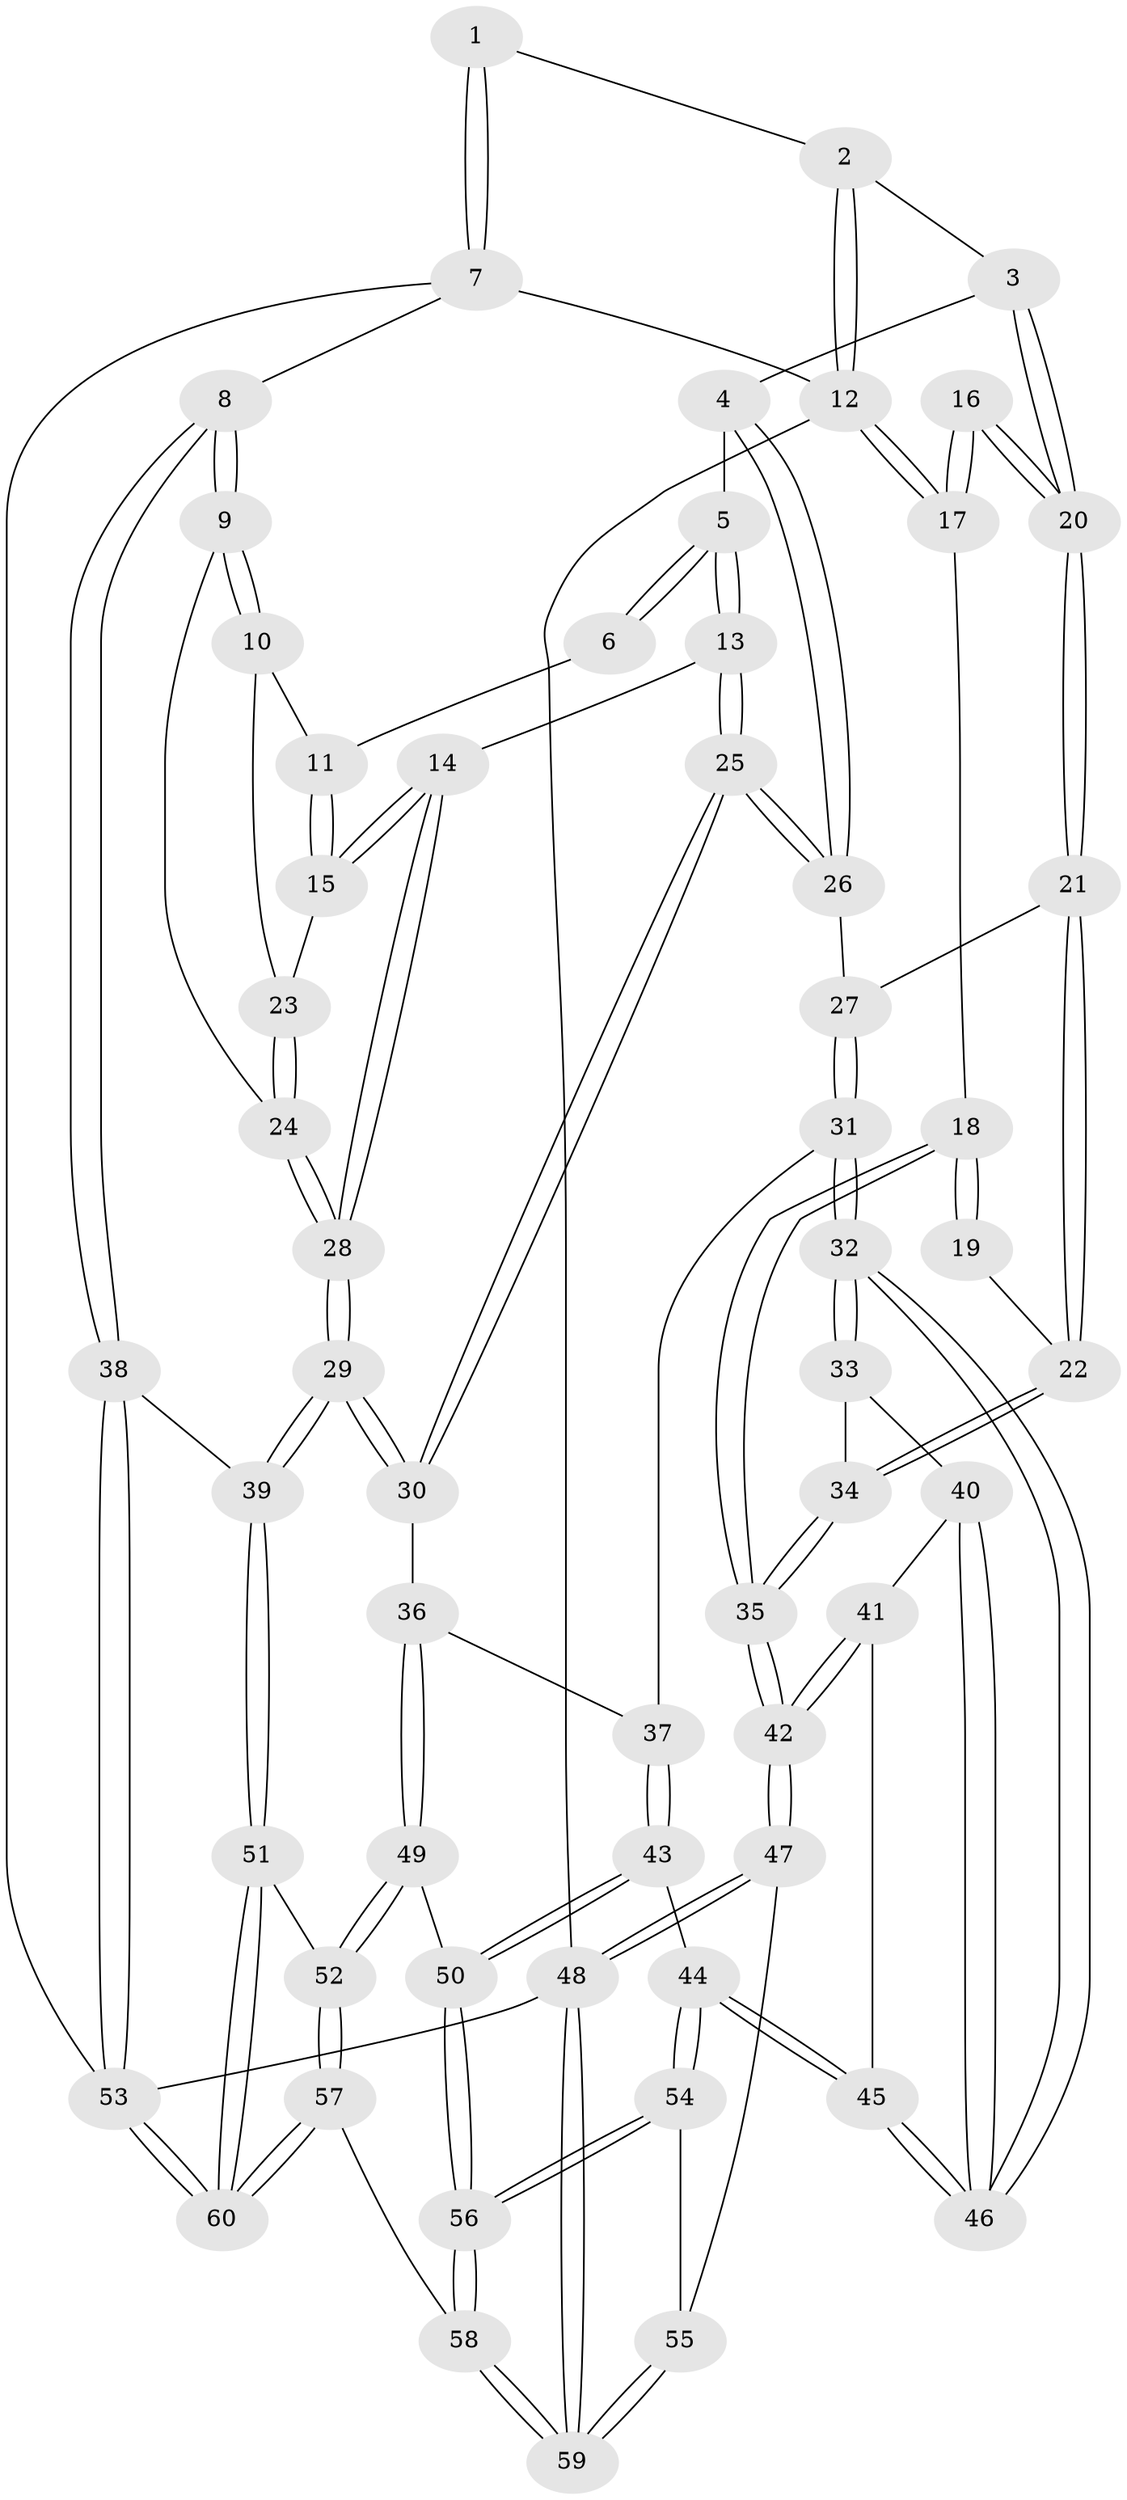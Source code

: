 // coarse degree distribution, {3: 0.3, 5: 0.2, 4: 0.35, 2: 0.15}
// Generated by graph-tools (version 1.1) at 2025/38/03/04/25 23:38:27]
// undirected, 60 vertices, 147 edges
graph export_dot {
  node [color=gray90,style=filled];
  1 [pos="+1+0"];
  2 [pos="+0.364817800096257+0"];
  3 [pos="+0.3671470560669575+0.09175545105641153"];
  4 [pos="+0.4234707098018382+0.12744169520896137"];
  5 [pos="+0.6154871861528411+0.19553728386363628"];
  6 [pos="+0.8954802589163492+0.004925222480397415"];
  7 [pos="+1+0"];
  8 [pos="+1+0.39897743136638797"];
  9 [pos="+1+0.4057575341241252"];
  10 [pos="+0.9175616394692598+0.2770512873156502"];
  11 [pos="+0.8616522783396605+0.21390584589915954"];
  12 [pos="+0+0"];
  13 [pos="+0.671711204164605+0.28394133309829717"];
  14 [pos="+0.7457950201877979+0.3159440096932578"];
  15 [pos="+0.7813329930385016+0.2962678215593762"];
  16 [pos="+0.18076815314230243+0.16957669783835524"];
  17 [pos="+0+0"];
  18 [pos="+0+0.3779181342495761"];
  19 [pos="+0.158717851442213+0.19482877703325452"];
  20 [pos="+0.35708814373115966+0.10432861729422663"];
  21 [pos="+0.30878966832205895+0.3753846242495361"];
  22 [pos="+0.07942473442194597+0.42325543886340244"];
  23 [pos="+0.8646268574200366+0.3390398101064837"];
  24 [pos="+0.9591525060567708+0.45204255634027907"];
  25 [pos="+0.5597681656317975+0.4635311087377759"];
  26 [pos="+0.5507050593012426+0.4551720698486869"];
  27 [pos="+0.3134358482115869+0.38629339318883893"];
  28 [pos="+0.8032974409821871+0.5460534204666952"];
  29 [pos="+0.7777327346977094+0.5882626147936828"];
  30 [pos="+0.5789948297273525+0.5289751187848645"];
  31 [pos="+0.31701167355012055+0.5319542990869212"];
  32 [pos="+0.20431157967315505+0.5879219908085594"];
  33 [pos="+0.1807451542970199+0.573049912894939"];
  34 [pos="+0.07434886745166809+0.4266145094811389"];
  35 [pos="+0+0.44077632952299306"];
  36 [pos="+0.5468501157362127+0.5537739049245696"];
  37 [pos="+0.3470213486594012+0.5559718003062364"];
  38 [pos="+1+0.7344388649693164"];
  39 [pos="+0.7905085200313081+0.6418524962572344"];
  40 [pos="+0.05019149582044319+0.6127866196534267"];
  41 [pos="+0+0.5896921181524051"];
  42 [pos="+0+0.5800025503630288"];
  43 [pos="+0.37140739445241483+0.7311817895671427"];
  44 [pos="+0.19349049939245339+0.7651629120604998"];
  45 [pos="+0.18652166787290814+0.73246465600805"];
  46 [pos="+0.18649203393014274+0.7320030697371367"];
  47 [pos="+0+0.7921359030214089"];
  48 [pos="+0+1"];
  49 [pos="+0.4719722969163766+0.7795730354959616"];
  50 [pos="+0.4628648327682647+0.7810337571106405"];
  51 [pos="+0.7504112477004016+0.8219769857430081"];
  52 [pos="+0.5868867619376088+0.8329107955367671"];
  53 [pos="+1+1"];
  54 [pos="+0.17053943858337461+0.8101442445628505"];
  55 [pos="+0.14305138990716662+0.8230503733965151"];
  56 [pos="+0.3360990225928562+0.9866073883056421"];
  57 [pos="+0.465108494129426+1"];
  58 [pos="+0.35671969058129294+1"];
  59 [pos="+0.022712725639156228+1"];
  60 [pos="+1+1"];
  1 -- 2;
  1 -- 7;
  1 -- 7;
  2 -- 3;
  2 -- 12;
  2 -- 12;
  3 -- 4;
  3 -- 20;
  3 -- 20;
  4 -- 5;
  4 -- 26;
  4 -- 26;
  5 -- 6;
  5 -- 6;
  5 -- 13;
  5 -- 13;
  6 -- 11;
  7 -- 8;
  7 -- 12;
  7 -- 53;
  8 -- 9;
  8 -- 9;
  8 -- 38;
  8 -- 38;
  9 -- 10;
  9 -- 10;
  9 -- 24;
  10 -- 11;
  10 -- 23;
  11 -- 15;
  11 -- 15;
  12 -- 17;
  12 -- 17;
  12 -- 48;
  13 -- 14;
  13 -- 25;
  13 -- 25;
  14 -- 15;
  14 -- 15;
  14 -- 28;
  14 -- 28;
  15 -- 23;
  16 -- 17;
  16 -- 17;
  16 -- 20;
  16 -- 20;
  17 -- 18;
  18 -- 19;
  18 -- 19;
  18 -- 35;
  18 -- 35;
  19 -- 22;
  20 -- 21;
  20 -- 21;
  21 -- 22;
  21 -- 22;
  21 -- 27;
  22 -- 34;
  22 -- 34;
  23 -- 24;
  23 -- 24;
  24 -- 28;
  24 -- 28;
  25 -- 26;
  25 -- 26;
  25 -- 30;
  25 -- 30;
  26 -- 27;
  27 -- 31;
  27 -- 31;
  28 -- 29;
  28 -- 29;
  29 -- 30;
  29 -- 30;
  29 -- 39;
  29 -- 39;
  30 -- 36;
  31 -- 32;
  31 -- 32;
  31 -- 37;
  32 -- 33;
  32 -- 33;
  32 -- 46;
  32 -- 46;
  33 -- 34;
  33 -- 40;
  34 -- 35;
  34 -- 35;
  35 -- 42;
  35 -- 42;
  36 -- 37;
  36 -- 49;
  36 -- 49;
  37 -- 43;
  37 -- 43;
  38 -- 39;
  38 -- 53;
  38 -- 53;
  39 -- 51;
  39 -- 51;
  40 -- 41;
  40 -- 46;
  40 -- 46;
  41 -- 42;
  41 -- 42;
  41 -- 45;
  42 -- 47;
  42 -- 47;
  43 -- 44;
  43 -- 50;
  43 -- 50;
  44 -- 45;
  44 -- 45;
  44 -- 54;
  44 -- 54;
  45 -- 46;
  45 -- 46;
  47 -- 48;
  47 -- 48;
  47 -- 55;
  48 -- 59;
  48 -- 59;
  48 -- 53;
  49 -- 50;
  49 -- 52;
  49 -- 52;
  50 -- 56;
  50 -- 56;
  51 -- 52;
  51 -- 60;
  51 -- 60;
  52 -- 57;
  52 -- 57;
  53 -- 60;
  53 -- 60;
  54 -- 55;
  54 -- 56;
  54 -- 56;
  55 -- 59;
  55 -- 59;
  56 -- 58;
  56 -- 58;
  57 -- 58;
  57 -- 60;
  57 -- 60;
  58 -- 59;
  58 -- 59;
}
